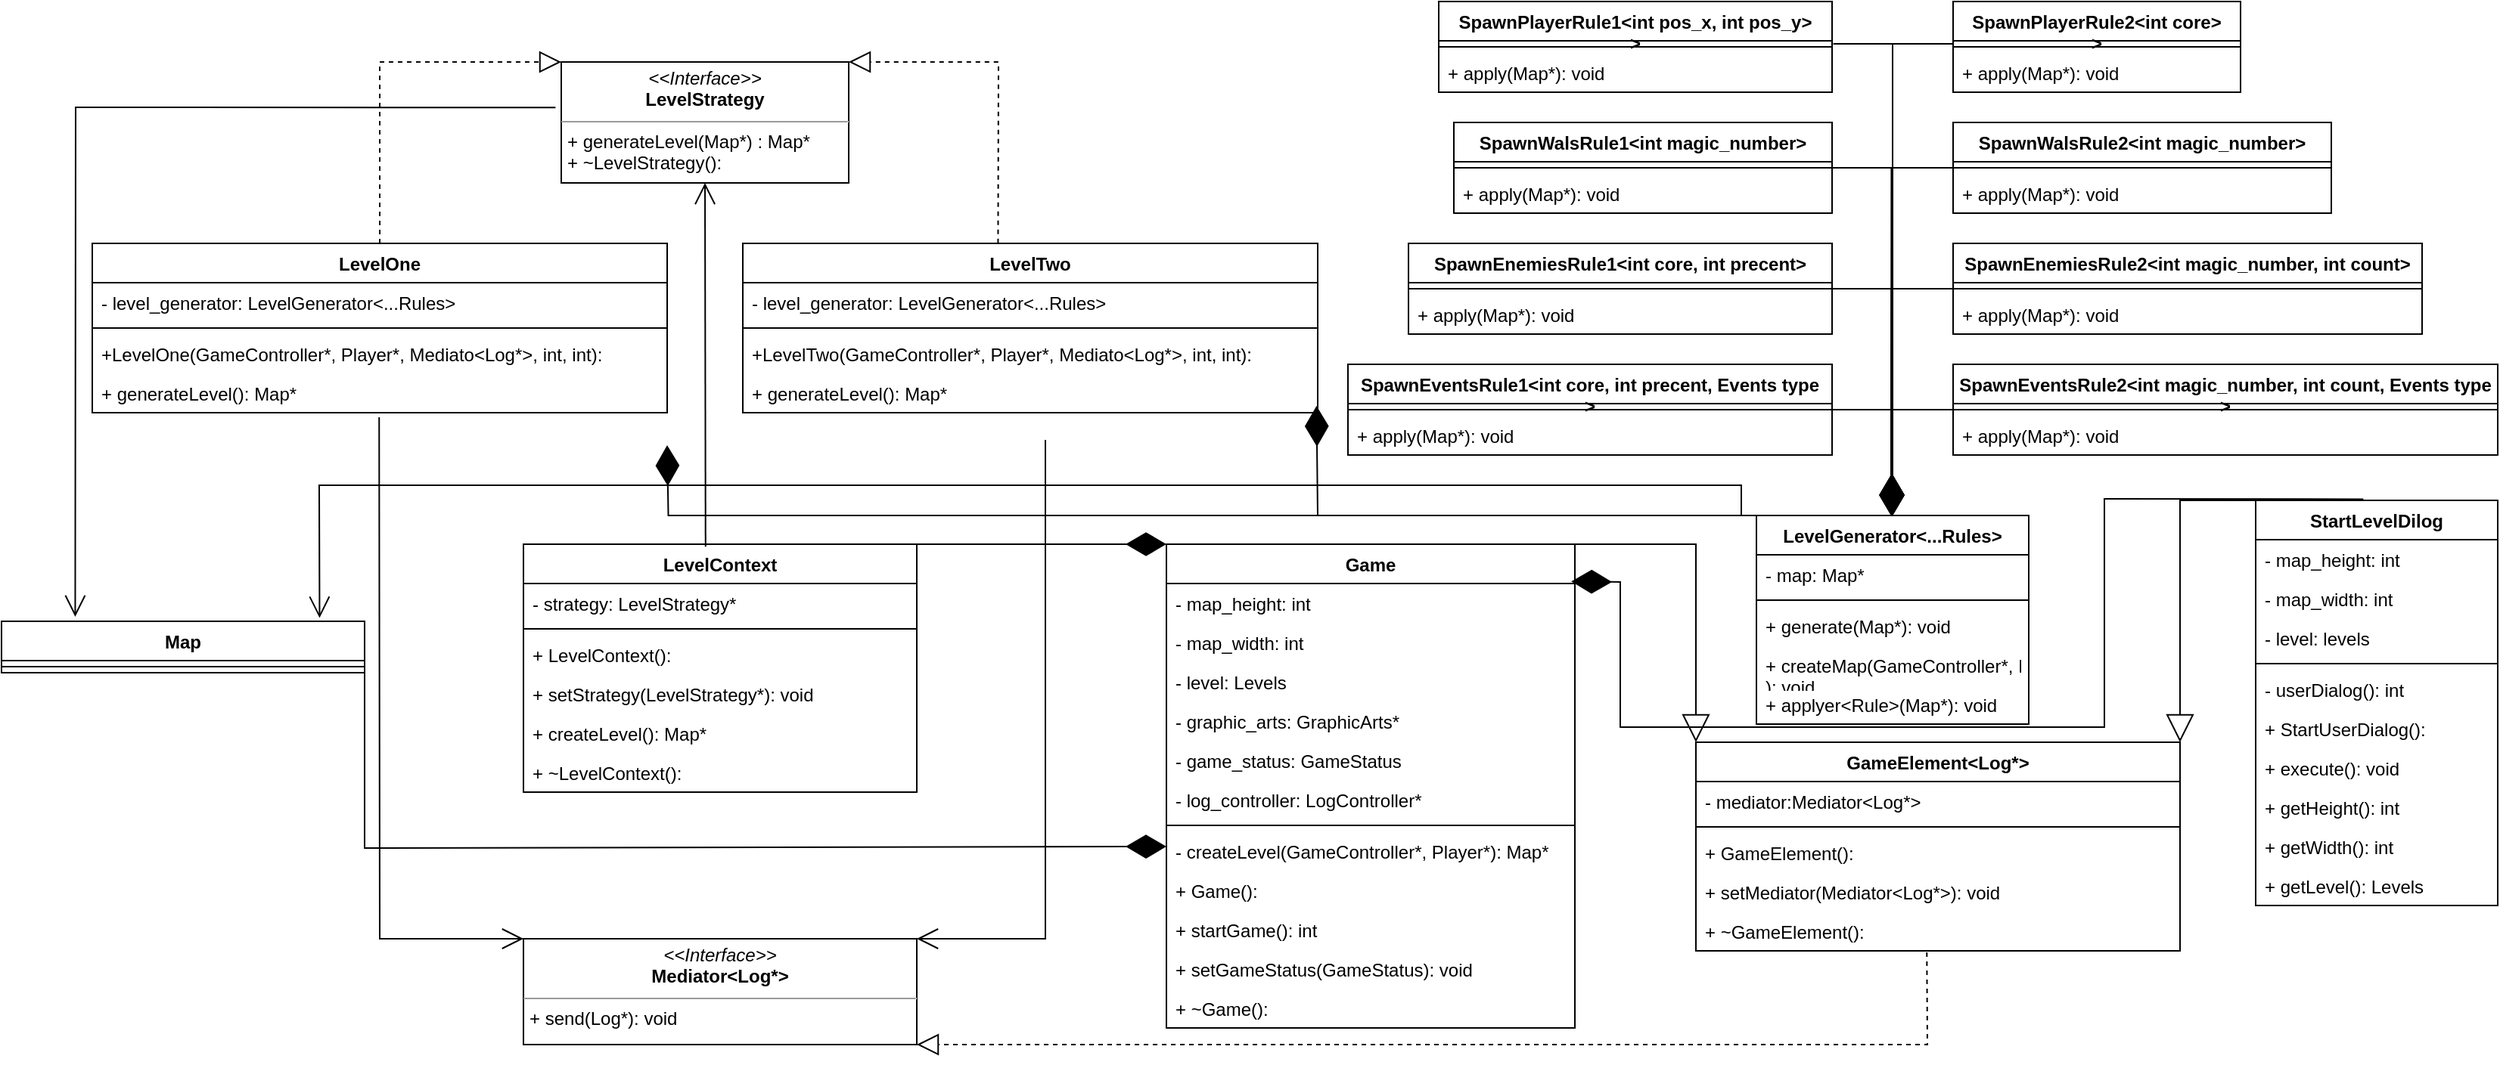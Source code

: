 <mxfile version="20.6.0" type="device"><diagram id="AKtvx4QsXtmrlLTTbxc8" name="Страница 1"><mxGraphModel dx="4191" dy="998" grid="1" gridSize="10" guides="1" tooltips="1" connect="1" arrows="1" fold="1" page="1" pageScale="1" pageWidth="827" pageHeight="1169" math="0" shadow="0"><root><mxCell id="0"/><mxCell id="1" parent="0"/><mxCell id="N7PG9YRsA60MD38-6aHs-10" value="GameElement&lt;Log*&gt;" style="swimlane;fontStyle=1;align=center;verticalAlign=top;childLayout=stackLayout;horizontal=1;startSize=26;horizontalStack=0;resizeParent=1;resizeParentMax=0;resizeLast=0;collapsible=1;marginBottom=0;" parent="1" vertex="1"><mxGeometry x="-650" y="570" width="320" height="138" as="geometry"/></mxCell><mxCell id="N7PG9YRsA60MD38-6aHs-11" value="- mediator:Mediator&lt;Log*&gt;" style="text;strokeColor=none;fillColor=none;align=left;verticalAlign=top;spacingLeft=4;spacingRight=4;overflow=hidden;rotatable=0;points=[[0,0.5],[1,0.5]];portConstraint=eastwest;" parent="N7PG9YRsA60MD38-6aHs-10" vertex="1"><mxGeometry y="26" width="320" height="26" as="geometry"/></mxCell><mxCell id="N7PG9YRsA60MD38-6aHs-12" value="" style="line;strokeWidth=1;fillColor=none;align=left;verticalAlign=middle;spacingTop=-1;spacingLeft=3;spacingRight=3;rotatable=0;labelPosition=right;points=[];portConstraint=eastwest;strokeColor=inherit;" parent="N7PG9YRsA60MD38-6aHs-10" vertex="1"><mxGeometry y="52" width="320" height="8" as="geometry"/></mxCell><mxCell id="N7PG9YRsA60MD38-6aHs-13" value="+ GameElement():" style="text;strokeColor=none;fillColor=none;align=left;verticalAlign=top;spacingLeft=4;spacingRight=4;overflow=hidden;rotatable=0;points=[[0,0.5],[1,0.5]];portConstraint=eastwest;" parent="N7PG9YRsA60MD38-6aHs-10" vertex="1"><mxGeometry y="60" width="320" height="26" as="geometry"/></mxCell><mxCell id="N7PG9YRsA60MD38-6aHs-14" value="+ setMediator(Mediator&lt;Log*&gt;): void" style="text;strokeColor=none;fillColor=none;align=left;verticalAlign=top;spacingLeft=4;spacingRight=4;overflow=hidden;rotatable=0;points=[[0,0.5],[1,0.5]];portConstraint=eastwest;" parent="N7PG9YRsA60MD38-6aHs-10" vertex="1"><mxGeometry y="86" width="320" height="26" as="geometry"/></mxCell><mxCell id="N7PG9YRsA60MD38-6aHs-15" value="+ ~GameElement():" style="text;strokeColor=none;fillColor=none;align=left;verticalAlign=top;spacingLeft=4;spacingRight=4;overflow=hidden;rotatable=0;points=[[0,0.5],[1,0.5]];portConstraint=eastwest;" parent="N7PG9YRsA60MD38-6aHs-10" vertex="1"><mxGeometry y="112" width="320" height="26" as="geometry"/></mxCell><mxCell id="N7PG9YRsA60MD38-6aHs-17" value="" style="endArrow=block;dashed=1;endFill=0;endSize=12;html=1;rounded=0;exitX=0.477;exitY=1.038;exitDx=0;exitDy=0;exitPerimeter=0;entryX=1;entryY=1;entryDx=0;entryDy=0;" parent="1" source="N7PG9YRsA60MD38-6aHs-15" target="N7PG9YRsA60MD38-6aHs-9" edge="1"><mxGeometry width="160" relative="1" as="geometry"><mxPoint x="160" y="290" as="sourcePoint"/><mxPoint x="320" y="290" as="targetPoint"/><Array as="points"><mxPoint x="-497" y="770"/></Array></mxGeometry></mxCell><mxCell id="N7PG9YRsA60MD38-6aHs-18" value="StartLevelDilog" style="swimlane;fontStyle=1;align=center;verticalAlign=top;childLayout=stackLayout;horizontal=1;startSize=26;horizontalStack=0;resizeParent=1;resizeParentMax=0;resizeLast=0;collapsible=1;marginBottom=0;" parent="1" vertex="1"><mxGeometry x="-280" y="410" width="160" height="268" as="geometry"/></mxCell><mxCell id="N7PG9YRsA60MD38-6aHs-19" value="- map_height: int" style="text;strokeColor=none;fillColor=none;align=left;verticalAlign=top;spacingLeft=4;spacingRight=4;overflow=hidden;rotatable=0;points=[[0,0.5],[1,0.5]];portConstraint=eastwest;" parent="N7PG9YRsA60MD38-6aHs-18" vertex="1"><mxGeometry y="26" width="160" height="26" as="geometry"/></mxCell><mxCell id="N7PG9YRsA60MD38-6aHs-22" value="- map_width: int" style="text;strokeColor=none;fillColor=none;align=left;verticalAlign=top;spacingLeft=4;spacingRight=4;overflow=hidden;rotatable=0;points=[[0,0.5],[1,0.5]];portConstraint=eastwest;" parent="N7PG9YRsA60MD38-6aHs-18" vertex="1"><mxGeometry y="52" width="160" height="26" as="geometry"/></mxCell><mxCell id="N7PG9YRsA60MD38-6aHs-23" value="- level: levels" style="text;strokeColor=none;fillColor=none;align=left;verticalAlign=top;spacingLeft=4;spacingRight=4;overflow=hidden;rotatable=0;points=[[0,0.5],[1,0.5]];portConstraint=eastwest;" parent="N7PG9YRsA60MD38-6aHs-18" vertex="1"><mxGeometry y="78" width="160" height="26" as="geometry"/></mxCell><mxCell id="N7PG9YRsA60MD38-6aHs-20" value="" style="line;strokeWidth=1;fillColor=none;align=left;verticalAlign=middle;spacingTop=-1;spacingLeft=3;spacingRight=3;rotatable=0;labelPosition=right;points=[];portConstraint=eastwest;strokeColor=inherit;" parent="N7PG9YRsA60MD38-6aHs-18" vertex="1"><mxGeometry y="104" width="160" height="8" as="geometry"/></mxCell><mxCell id="N7PG9YRsA60MD38-6aHs-21" value="- userDialog(): int" style="text;strokeColor=none;fillColor=none;align=left;verticalAlign=top;spacingLeft=4;spacingRight=4;overflow=hidden;rotatable=0;points=[[0,0.5],[1,0.5]];portConstraint=eastwest;" parent="N7PG9YRsA60MD38-6aHs-18" vertex="1"><mxGeometry y="112" width="160" height="26" as="geometry"/></mxCell><mxCell id="N7PG9YRsA60MD38-6aHs-24" value="+ StartUserDialog():" style="text;strokeColor=none;fillColor=none;align=left;verticalAlign=top;spacingLeft=4;spacingRight=4;overflow=hidden;rotatable=0;points=[[0,0.5],[1,0.5]];portConstraint=eastwest;" parent="N7PG9YRsA60MD38-6aHs-18" vertex="1"><mxGeometry y="138" width="160" height="26" as="geometry"/></mxCell><mxCell id="N7PG9YRsA60MD38-6aHs-25" value="+ execute(): void" style="text;strokeColor=none;fillColor=none;align=left;verticalAlign=top;spacingLeft=4;spacingRight=4;overflow=hidden;rotatable=0;points=[[0,0.5],[1,0.5]];portConstraint=eastwest;" parent="N7PG9YRsA60MD38-6aHs-18" vertex="1"><mxGeometry y="164" width="160" height="26" as="geometry"/></mxCell><mxCell id="N7PG9YRsA60MD38-6aHs-26" value="+ getHeight(): int" style="text;strokeColor=none;fillColor=none;align=left;verticalAlign=top;spacingLeft=4;spacingRight=4;overflow=hidden;rotatable=0;points=[[0,0.5],[1,0.5]];portConstraint=eastwest;" parent="N7PG9YRsA60MD38-6aHs-18" vertex="1"><mxGeometry y="190" width="160" height="26" as="geometry"/></mxCell><mxCell id="N7PG9YRsA60MD38-6aHs-27" value="+ getWidth(): int" style="text;strokeColor=none;fillColor=none;align=left;verticalAlign=top;spacingLeft=4;spacingRight=4;overflow=hidden;rotatable=0;points=[[0,0.5],[1,0.5]];portConstraint=eastwest;" parent="N7PG9YRsA60MD38-6aHs-18" vertex="1"><mxGeometry y="216" width="160" height="26" as="geometry"/></mxCell><mxCell id="N7PG9YRsA60MD38-6aHs-28" value="+ getLevel(): Levels" style="text;strokeColor=none;fillColor=none;align=left;verticalAlign=top;spacingLeft=4;spacingRight=4;overflow=hidden;rotatable=0;points=[[0,0.5],[1,0.5]];portConstraint=eastwest;" parent="N7PG9YRsA60MD38-6aHs-18" vertex="1"><mxGeometry y="242" width="160" height="26" as="geometry"/></mxCell><mxCell id="N7PG9YRsA60MD38-6aHs-29" value="Extends" style="endArrow=block;endSize=16;endFill=0;html=1;rounded=0;entryX=1;entryY=0;entryDx=0;entryDy=0;exitX=0;exitY=0;exitDx=0;exitDy=0;fontColor=none;noLabel=1;" parent="1" source="N7PG9YRsA60MD38-6aHs-18" target="N7PG9YRsA60MD38-6aHs-10" edge="1"><mxGeometry width="160" relative="1" as="geometry"><mxPoint x="170" y="150" as="sourcePoint"/><mxPoint x="190" y="270" as="targetPoint"/><Array as="points"><mxPoint x="-330" y="410"/></Array></mxGeometry></mxCell><mxCell id="N7PG9YRsA60MD38-6aHs-30" value="Game" style="swimlane;fontStyle=1;align=center;verticalAlign=top;childLayout=stackLayout;horizontal=1;startSize=26;horizontalStack=0;resizeParent=1;resizeParentMax=0;resizeLast=0;collapsible=1;marginBottom=0;" parent="1" vertex="1"><mxGeometry x="-1000" y="439" width="270" height="320" as="geometry"/></mxCell><mxCell id="N7PG9YRsA60MD38-6aHs-31" value="- map_height: int" style="text;strokeColor=none;fillColor=none;align=left;verticalAlign=top;spacingLeft=4;spacingRight=4;overflow=hidden;rotatable=0;points=[[0,0.5],[1,0.5]];portConstraint=eastwest;" parent="N7PG9YRsA60MD38-6aHs-30" vertex="1"><mxGeometry y="26" width="270" height="26" as="geometry"/></mxCell><mxCell id="N7PG9YRsA60MD38-6aHs-36" value="- map_width: int" style="text;strokeColor=none;fillColor=none;align=left;verticalAlign=top;spacingLeft=4;spacingRight=4;overflow=hidden;rotatable=0;points=[[0,0.5],[1,0.5]];portConstraint=eastwest;fontColor=none;" parent="N7PG9YRsA60MD38-6aHs-30" vertex="1"><mxGeometry y="52" width="270" height="26" as="geometry"/></mxCell><mxCell id="N7PG9YRsA60MD38-6aHs-37" value="- level: Levels" style="text;strokeColor=none;fillColor=none;align=left;verticalAlign=top;spacingLeft=4;spacingRight=4;overflow=hidden;rotatable=0;points=[[0,0.5],[1,0.5]];portConstraint=eastwest;fontColor=none;" parent="N7PG9YRsA60MD38-6aHs-30" vertex="1"><mxGeometry y="78" width="270" height="26" as="geometry"/></mxCell><mxCell id="N7PG9YRsA60MD38-6aHs-38" value="- graphic_arts: GraphicArts*" style="text;strokeColor=none;fillColor=none;align=left;verticalAlign=top;spacingLeft=4;spacingRight=4;overflow=hidden;rotatable=0;points=[[0,0.5],[1,0.5]];portConstraint=eastwest;fontColor=none;" parent="N7PG9YRsA60MD38-6aHs-30" vertex="1"><mxGeometry y="104" width="270" height="26" as="geometry"/></mxCell><mxCell id="N7PG9YRsA60MD38-6aHs-39" value="- game_status: GameStatus" style="text;strokeColor=none;fillColor=none;align=left;verticalAlign=top;spacingLeft=4;spacingRight=4;overflow=hidden;rotatable=0;points=[[0,0.5],[1,0.5]];portConstraint=eastwest;fontColor=none;" parent="N7PG9YRsA60MD38-6aHs-30" vertex="1"><mxGeometry y="130" width="270" height="26" as="geometry"/></mxCell><mxCell id="N7PG9YRsA60MD38-6aHs-40" value="- log_controller: LogController*" style="text;strokeColor=none;fillColor=none;align=left;verticalAlign=top;spacingLeft=4;spacingRight=4;overflow=hidden;rotatable=0;points=[[0,0.5],[1,0.5]];portConstraint=eastwest;fontColor=none;" parent="N7PG9YRsA60MD38-6aHs-30" vertex="1"><mxGeometry y="156" width="270" height="26" as="geometry"/></mxCell><mxCell id="N7PG9YRsA60MD38-6aHs-32" value="" style="line;strokeWidth=1;fillColor=none;align=left;verticalAlign=middle;spacingTop=-1;spacingLeft=3;spacingRight=3;rotatable=0;labelPosition=right;points=[];portConstraint=eastwest;strokeColor=inherit;" parent="N7PG9YRsA60MD38-6aHs-30" vertex="1"><mxGeometry y="182" width="270" height="8" as="geometry"/></mxCell><mxCell id="N7PG9YRsA60MD38-6aHs-41" value="- createLevel(GameController*, Player*): Map*" style="text;strokeColor=none;fillColor=none;align=left;verticalAlign=top;spacingLeft=4;spacingRight=4;overflow=hidden;rotatable=0;points=[[0,0.5],[1,0.5]];portConstraint=eastwest;fontColor=none;" parent="N7PG9YRsA60MD38-6aHs-30" vertex="1"><mxGeometry y="190" width="270" height="26" as="geometry"/></mxCell><mxCell id="N7PG9YRsA60MD38-6aHs-33" value="+ Game(): " style="text;strokeColor=none;fillColor=none;align=left;verticalAlign=top;spacingLeft=4;spacingRight=4;overflow=hidden;rotatable=0;points=[[0,0.5],[1,0.5]];portConstraint=eastwest;" parent="N7PG9YRsA60MD38-6aHs-30" vertex="1"><mxGeometry y="216" width="270" height="26" as="geometry"/></mxCell><mxCell id="N7PG9YRsA60MD38-6aHs-42" value="+ startGame(): int" style="text;strokeColor=none;fillColor=none;align=left;verticalAlign=top;spacingLeft=4;spacingRight=4;overflow=hidden;rotatable=0;points=[[0,0.5],[1,0.5]];portConstraint=eastwest;fontColor=none;" parent="N7PG9YRsA60MD38-6aHs-30" vertex="1"><mxGeometry y="242" width="270" height="26" as="geometry"/></mxCell><mxCell id="N7PG9YRsA60MD38-6aHs-43" value="+ setGameStatus(GameStatus): void" style="text;strokeColor=none;fillColor=none;align=left;verticalAlign=top;spacingLeft=4;spacingRight=4;overflow=hidden;rotatable=0;points=[[0,0.5],[1,0.5]];portConstraint=eastwest;fontColor=none;" parent="N7PG9YRsA60MD38-6aHs-30" vertex="1"><mxGeometry y="268" width="270" height="26" as="geometry"/></mxCell><mxCell id="N7PG9YRsA60MD38-6aHs-44" value="+ ~Game():" style="text;strokeColor=none;fillColor=none;align=left;verticalAlign=top;spacingLeft=4;spacingRight=4;overflow=hidden;rotatable=0;points=[[0,0.5],[1,0.5]];portConstraint=eastwest;fontColor=none;" parent="N7PG9YRsA60MD38-6aHs-30" vertex="1"><mxGeometry y="294" width="270" height="26" as="geometry"/></mxCell><mxCell id="N7PG9YRsA60MD38-6aHs-34" value="Extends" style="endArrow=block;endSize=16;endFill=0;html=1;rounded=0;fontColor=none;exitX=1;exitY=0;exitDx=0;exitDy=0;entryX=0;entryY=0;entryDx=0;entryDy=0;noLabel=1;" parent="1" source="N7PG9YRsA60MD38-6aHs-30" target="N7PG9YRsA60MD38-6aHs-10" edge="1"><mxGeometry width="160" relative="1" as="geometry"><mxPoint x="210" y="310" as="sourcePoint"/><mxPoint x="370" y="310" as="targetPoint"/><Array as="points"><mxPoint x="-650" y="439"/></Array></mxGeometry></mxCell><mxCell id="N7PG9YRsA60MD38-6aHs-45" value="SpawnPlayerRule1&lt;int pos_x, int pos_y&gt;&#10;&gt;" style="swimlane;fontStyle=1;align=center;verticalAlign=top;childLayout=stackLayout;horizontal=1;startSize=26;horizontalStack=0;resizeParent=1;resizeParentMax=0;resizeLast=0;collapsible=1;marginBottom=0;fontColor=none;" parent="1" vertex="1"><mxGeometry x="-820" y="80" width="260" height="60" as="geometry"/></mxCell><mxCell id="N7PG9YRsA60MD38-6aHs-47" value="" style="line;strokeWidth=1;fillColor=none;align=left;verticalAlign=middle;spacingTop=-1;spacingLeft=3;spacingRight=3;rotatable=0;labelPosition=right;points=[];portConstraint=eastwest;strokeColor=inherit;fontColor=none;" parent="N7PG9YRsA60MD38-6aHs-45" vertex="1"><mxGeometry y="26" width="260" height="8" as="geometry"/></mxCell><mxCell id="N7PG9YRsA60MD38-6aHs-48" value="+ apply(Map*): void" style="text;strokeColor=none;fillColor=none;align=left;verticalAlign=top;spacingLeft=4;spacingRight=4;overflow=hidden;rotatable=0;points=[[0,0.5],[1,0.5]];portConstraint=eastwest;fontColor=none;" parent="N7PG9YRsA60MD38-6aHs-45" vertex="1"><mxGeometry y="34" width="260" height="26" as="geometry"/></mxCell><mxCell id="N7PG9YRsA60MD38-6aHs-49" value="SpawnPlayerRule2&lt;int core&gt;&#10;&gt;" style="swimlane;fontStyle=1;align=center;verticalAlign=top;childLayout=stackLayout;horizontal=1;startSize=26;horizontalStack=0;resizeParent=1;resizeParentMax=0;resizeLast=0;collapsible=1;marginBottom=0;fontColor=none;" parent="1" vertex="1"><mxGeometry x="-480" y="80" width="190" height="60" as="geometry"/></mxCell><mxCell id="N7PG9YRsA60MD38-6aHs-50" value="" style="line;strokeWidth=1;fillColor=none;align=left;verticalAlign=middle;spacingTop=-1;spacingLeft=3;spacingRight=3;rotatable=0;labelPosition=right;points=[];portConstraint=eastwest;strokeColor=inherit;fontColor=none;" parent="N7PG9YRsA60MD38-6aHs-49" vertex="1"><mxGeometry y="26" width="190" height="8" as="geometry"/></mxCell><mxCell id="N7PG9YRsA60MD38-6aHs-51" value="+ apply(Map*): void" style="text;strokeColor=none;fillColor=none;align=left;verticalAlign=top;spacingLeft=4;spacingRight=4;overflow=hidden;rotatable=0;points=[[0,0.5],[1,0.5]];portConstraint=eastwest;fontColor=none;" parent="N7PG9YRsA60MD38-6aHs-49" vertex="1"><mxGeometry y="34" width="190" height="26" as="geometry"/></mxCell><mxCell id="N7PG9YRsA60MD38-6aHs-52" value="SpawnWalsRule1&lt;int magic_number&gt;" style="swimlane;fontStyle=1;align=center;verticalAlign=top;childLayout=stackLayout;horizontal=1;startSize=26;horizontalStack=0;resizeParent=1;resizeParentMax=0;resizeLast=0;collapsible=1;marginBottom=0;fontColor=none;" parent="1" vertex="1"><mxGeometry x="-810" y="160" width="250" height="60" as="geometry"/></mxCell><mxCell id="N7PG9YRsA60MD38-6aHs-53" value="" style="line;strokeWidth=1;fillColor=none;align=left;verticalAlign=middle;spacingTop=-1;spacingLeft=3;spacingRight=3;rotatable=0;labelPosition=right;points=[];portConstraint=eastwest;strokeColor=inherit;fontColor=none;" parent="N7PG9YRsA60MD38-6aHs-52" vertex="1"><mxGeometry y="26" width="250" height="8" as="geometry"/></mxCell><mxCell id="N7PG9YRsA60MD38-6aHs-54" value="+ apply(Map*): void" style="text;strokeColor=none;fillColor=none;align=left;verticalAlign=top;spacingLeft=4;spacingRight=4;overflow=hidden;rotatable=0;points=[[0,0.5],[1,0.5]];portConstraint=eastwest;fontColor=none;" parent="N7PG9YRsA60MD38-6aHs-52" vertex="1"><mxGeometry y="34" width="250" height="26" as="geometry"/></mxCell><mxCell id="N7PG9YRsA60MD38-6aHs-55" value="SpawnWalsRule2&lt;int magic_number&gt;" style="swimlane;fontStyle=1;align=center;verticalAlign=top;childLayout=stackLayout;horizontal=1;startSize=26;horizontalStack=0;resizeParent=1;resizeParentMax=0;resizeLast=0;collapsible=1;marginBottom=0;fontColor=none;" parent="1" vertex="1"><mxGeometry x="-480" y="160" width="250" height="60" as="geometry"/></mxCell><mxCell id="N7PG9YRsA60MD38-6aHs-56" value="" style="line;strokeWidth=1;fillColor=none;align=left;verticalAlign=middle;spacingTop=-1;spacingLeft=3;spacingRight=3;rotatable=0;labelPosition=right;points=[];portConstraint=eastwest;strokeColor=inherit;fontColor=none;" parent="N7PG9YRsA60MD38-6aHs-55" vertex="1"><mxGeometry y="26" width="250" height="8" as="geometry"/></mxCell><mxCell id="N7PG9YRsA60MD38-6aHs-57" value="+ apply(Map*): void" style="text;strokeColor=none;fillColor=none;align=left;verticalAlign=top;spacingLeft=4;spacingRight=4;overflow=hidden;rotatable=0;points=[[0,0.5],[1,0.5]];portConstraint=eastwest;fontColor=none;" parent="N7PG9YRsA60MD38-6aHs-55" vertex="1"><mxGeometry y="34" width="250" height="26" as="geometry"/></mxCell><mxCell id="N7PG9YRsA60MD38-6aHs-58" value="SpawnEnemiesRule1&lt;int core, int precent&gt;" style="swimlane;fontStyle=1;align=center;verticalAlign=top;childLayout=stackLayout;horizontal=1;startSize=26;horizontalStack=0;resizeParent=1;resizeParentMax=0;resizeLast=0;collapsible=1;marginBottom=0;fontColor=none;" parent="1" vertex="1"><mxGeometry x="-840" y="240" width="280" height="60" as="geometry"/></mxCell><mxCell id="N7PG9YRsA60MD38-6aHs-59" value="" style="line;strokeWidth=1;fillColor=none;align=left;verticalAlign=middle;spacingTop=-1;spacingLeft=3;spacingRight=3;rotatable=0;labelPosition=right;points=[];portConstraint=eastwest;strokeColor=inherit;fontColor=none;" parent="N7PG9YRsA60MD38-6aHs-58" vertex="1"><mxGeometry y="26" width="280" height="8" as="geometry"/></mxCell><mxCell id="N7PG9YRsA60MD38-6aHs-60" value="+ apply(Map*): void" style="text;strokeColor=none;fillColor=none;align=left;verticalAlign=top;spacingLeft=4;spacingRight=4;overflow=hidden;rotatable=0;points=[[0,0.5],[1,0.5]];portConstraint=eastwest;fontColor=none;" parent="N7PG9YRsA60MD38-6aHs-58" vertex="1"><mxGeometry y="34" width="280" height="26" as="geometry"/></mxCell><mxCell id="N7PG9YRsA60MD38-6aHs-61" value="SpawnEnemiesRule2&lt;int magic_number, int count&gt;" style="swimlane;fontStyle=1;align=center;verticalAlign=top;childLayout=stackLayout;horizontal=1;startSize=26;horizontalStack=0;resizeParent=1;resizeParentMax=0;resizeLast=0;collapsible=1;marginBottom=0;fontColor=none;" parent="1" vertex="1"><mxGeometry x="-480" y="240" width="310" height="60" as="geometry"/></mxCell><mxCell id="N7PG9YRsA60MD38-6aHs-62" value="" style="line;strokeWidth=1;fillColor=none;align=left;verticalAlign=middle;spacingTop=-1;spacingLeft=3;spacingRight=3;rotatable=0;labelPosition=right;points=[];portConstraint=eastwest;strokeColor=inherit;fontColor=none;" parent="N7PG9YRsA60MD38-6aHs-61" vertex="1"><mxGeometry y="26" width="310" height="8" as="geometry"/></mxCell><mxCell id="N7PG9YRsA60MD38-6aHs-63" value="+ apply(Map*): void" style="text;strokeColor=none;fillColor=none;align=left;verticalAlign=top;spacingLeft=4;spacingRight=4;overflow=hidden;rotatable=0;points=[[0,0.5],[1,0.5]];portConstraint=eastwest;fontColor=none;" parent="N7PG9YRsA60MD38-6aHs-61" vertex="1"><mxGeometry y="34" width="310" height="26" as="geometry"/></mxCell><mxCell id="N7PG9YRsA60MD38-6aHs-65" value="SpawnEventsRule1&lt;int core, int precent, Events type&#10;&gt;" style="swimlane;fontStyle=1;align=center;verticalAlign=top;childLayout=stackLayout;horizontal=1;startSize=26;horizontalStack=0;resizeParent=1;resizeParentMax=0;resizeLast=0;collapsible=1;marginBottom=0;fontColor=none;" parent="1" vertex="1"><mxGeometry x="-880" y="320" width="320" height="60" as="geometry"/></mxCell><mxCell id="N7PG9YRsA60MD38-6aHs-66" value="" style="line;strokeWidth=1;fillColor=none;align=left;verticalAlign=middle;spacingTop=-1;spacingLeft=3;spacingRight=3;rotatable=0;labelPosition=right;points=[];portConstraint=eastwest;strokeColor=inherit;fontColor=none;" parent="N7PG9YRsA60MD38-6aHs-65" vertex="1"><mxGeometry y="26" width="320" height="8" as="geometry"/></mxCell><mxCell id="N7PG9YRsA60MD38-6aHs-67" value="+ apply(Map*): void" style="text;strokeColor=none;fillColor=none;align=left;verticalAlign=top;spacingLeft=4;spacingRight=4;overflow=hidden;rotatable=0;points=[[0,0.5],[1,0.5]];portConstraint=eastwest;fontColor=none;" parent="N7PG9YRsA60MD38-6aHs-65" vertex="1"><mxGeometry y="34" width="320" height="26" as="geometry"/></mxCell><mxCell id="N7PG9YRsA60MD38-6aHs-68" value="SpawnEventsRule2&lt;int magic_number, int count, Events type&#10;&gt;" style="swimlane;fontStyle=1;align=center;verticalAlign=top;childLayout=stackLayout;horizontal=1;startSize=26;horizontalStack=0;resizeParent=1;resizeParentMax=0;resizeLast=0;collapsible=1;marginBottom=0;fontColor=none;" parent="1" vertex="1"><mxGeometry x="-480" y="320" width="360" height="60" as="geometry"/></mxCell><mxCell id="N7PG9YRsA60MD38-6aHs-69" value="" style="line;strokeWidth=1;fillColor=none;align=left;verticalAlign=middle;spacingTop=-1;spacingLeft=3;spacingRight=3;rotatable=0;labelPosition=right;points=[];portConstraint=eastwest;strokeColor=inherit;fontColor=none;" parent="N7PG9YRsA60MD38-6aHs-68" vertex="1"><mxGeometry y="26" width="360" height="8" as="geometry"/></mxCell><mxCell id="N7PG9YRsA60MD38-6aHs-70" value="+ apply(Map*): void" style="text;strokeColor=none;fillColor=none;align=left;verticalAlign=top;spacingLeft=4;spacingRight=4;overflow=hidden;rotatable=0;points=[[0,0.5],[1,0.5]];portConstraint=eastwest;fontColor=none;" parent="N7PG9YRsA60MD38-6aHs-68" vertex="1"><mxGeometry y="34" width="360" height="26" as="geometry"/></mxCell><mxCell id="N7PG9YRsA60MD38-6aHs-71" value="LevelGenerator&lt;...Rules&gt;" style="swimlane;fontStyle=1;align=center;verticalAlign=top;childLayout=stackLayout;horizontal=1;startSize=26;horizontalStack=0;resizeParent=1;resizeParentMax=0;resizeLast=0;collapsible=1;marginBottom=0;fontColor=none;" parent="1" vertex="1"><mxGeometry x="-610" y="420" width="180" height="138" as="geometry"/></mxCell><mxCell id="N7PG9YRsA60MD38-6aHs-85" value="" style="endArrow=diamondThin;endFill=1;endSize=24;html=1;rounded=0;fontColor=none;exitX=1.003;exitY=0.257;exitDx=0;exitDy=0;exitPerimeter=0;" parent="N7PG9YRsA60MD38-6aHs-71" edge="1"><mxGeometry width="160" relative="1" as="geometry"><mxPoint x="50.0" y="-69.944" as="sourcePoint"/><mxPoint x="89" as="targetPoint"/><Array as="points"><mxPoint x="89.22" y="-70"/></Array></mxGeometry></mxCell><mxCell id="CKSCrRJj3t4oSrPfrEvu-1" value="- map: Map*" style="text;strokeColor=none;fillColor=none;align=left;verticalAlign=top;spacingLeft=4;spacingRight=4;overflow=hidden;rotatable=0;points=[[0,0.5],[1,0.5]];portConstraint=eastwest;fontColor=none;" vertex="1" parent="N7PG9YRsA60MD38-6aHs-71"><mxGeometry y="26" width="180" height="26" as="geometry"/></mxCell><mxCell id="N7PG9YRsA60MD38-6aHs-73" value="" style="line;strokeWidth=1;fillColor=none;align=left;verticalAlign=middle;spacingTop=-1;spacingLeft=3;spacingRight=3;rotatable=0;labelPosition=right;points=[];portConstraint=eastwest;strokeColor=inherit;fontColor=none;" parent="N7PG9YRsA60MD38-6aHs-71" vertex="1"><mxGeometry y="52" width="180" height="8" as="geometry"/></mxCell><mxCell id="N7PG9YRsA60MD38-6aHs-74" value="+ generate(Map*): void" style="text;strokeColor=none;fillColor=none;align=left;verticalAlign=top;spacingLeft=4;spacingRight=4;overflow=hidden;rotatable=0;points=[[0,0.5],[1,0.5]];portConstraint=eastwest;fontColor=none;" parent="N7PG9YRsA60MD38-6aHs-71" vertex="1"><mxGeometry y="60" width="180" height="26" as="geometry"/></mxCell><mxCell id="CKSCrRJj3t4oSrPfrEvu-2" value="+ createMap(GameController*, Player*, Mediato&lt;Log*&gt;, int, int&#10;): void" style="text;strokeColor=none;fillColor=none;align=left;verticalAlign=top;spacingLeft=4;spacingRight=4;overflow=hidden;rotatable=0;points=[[0,0.5],[1,0.5]];portConstraint=eastwest;" vertex="1" parent="N7PG9YRsA60MD38-6aHs-71"><mxGeometry y="86" width="180" height="26" as="geometry"/></mxCell><mxCell id="N7PG9YRsA60MD38-6aHs-75" value="+ applyer&lt;Rule&gt;(Map*): void" style="text;strokeColor=none;fillColor=none;align=left;verticalAlign=top;spacingLeft=4;spacingRight=4;overflow=hidden;rotatable=0;points=[[0,0.5],[1,0.5]];portConstraint=eastwest;fontColor=none;" parent="N7PG9YRsA60MD38-6aHs-71" vertex="1"><mxGeometry y="112" width="180" height="26" as="geometry"/></mxCell><mxCell id="N7PG9YRsA60MD38-6aHs-81" value="" style="endArrow=diamondThin;endFill=1;endSize=24;html=1;rounded=0;fontColor=none;exitX=0.445;exitY=-0.003;exitDx=0;exitDy=0;entryX=0.991;entryY=-0.051;entryDx=0;entryDy=0;exitPerimeter=0;entryPerimeter=0;" parent="1" source="N7PG9YRsA60MD38-6aHs-18" target="N7PG9YRsA60MD38-6aHs-31" edge="1"><mxGeometry width="160" relative="1" as="geometry"><mxPoint x="180" y="130.0" as="sourcePoint"/><mxPoint x="697.5" y="130.0" as="targetPoint"/><Array as="points"><mxPoint x="-380" y="409"/><mxPoint x="-380" y="560"/><mxPoint x="-700" y="560"/><mxPoint x="-700" y="464"/></Array></mxGeometry></mxCell><mxCell id="N7PG9YRsA60MD38-6aHs-82" value="" style="endArrow=diamondThin;endFill=1;endSize=24;html=1;rounded=0;fontColor=none;exitX=1.003;exitY=0.257;exitDx=0;exitDy=0;exitPerimeter=0;entryX=0.5;entryY=0;entryDx=0;entryDy=0;" parent="1" source="N7PG9YRsA60MD38-6aHs-47" target="N7PG9YRsA60MD38-6aHs-71" edge="1"><mxGeometry width="160" relative="1" as="geometry"><mxPoint x="-550" y="109.41" as="sourcePoint"/><mxPoint x="-390" y="109.41" as="targetPoint"/><Array as="points"><mxPoint x="-520" y="108"/></Array></mxGeometry></mxCell><mxCell id="N7PG9YRsA60MD38-6aHs-83" value="" style="endArrow=diamondThin;endFill=1;endSize=24;html=1;rounded=0;fontColor=none;exitX=1.003;exitY=0.257;exitDx=0;exitDy=0;exitPerimeter=0;" parent="1" edge="1"><mxGeometry width="160" relative="1" as="geometry"><mxPoint x="-560.0" y="190.056" as="sourcePoint"/><mxPoint x="-521" y="420" as="targetPoint"/><Array as="points"><mxPoint x="-520.78" y="190"/></Array></mxGeometry></mxCell><mxCell id="N7PG9YRsA60MD38-6aHs-84" value="" style="endArrow=diamondThin;endFill=1;endSize=24;html=1;rounded=0;fontColor=none;exitX=1.003;exitY=0.257;exitDx=0;exitDy=0;exitPerimeter=0;" parent="1" edge="1"><mxGeometry width="160" relative="1" as="geometry"><mxPoint x="-560.0" y="270.056" as="sourcePoint"/><mxPoint x="-521" y="420" as="targetPoint"/><Array as="points"><mxPoint x="-520.78" y="270"/></Array></mxGeometry></mxCell><mxCell id="N7PG9YRsA60MD38-6aHs-86" value="" style="endArrow=diamondThin;endFill=1;endSize=24;html=1;rounded=0;fontColor=none;entryX=0.5;entryY=0;entryDx=0;entryDy=0;" parent="1" edge="1"><mxGeometry width="160" relative="1" as="geometry"><mxPoint x="-480" y="108" as="sourcePoint"/><mxPoint x="-520" y="420" as="targetPoint"/><Array as="points"><mxPoint x="-520" y="108"/></Array></mxGeometry></mxCell><mxCell id="N7PG9YRsA60MD38-6aHs-88" value="" style="endArrow=diamondThin;endFill=1;endSize=24;html=1;rounded=0;fontColor=none;" parent="1" edge="1"><mxGeometry width="160" relative="1" as="geometry"><mxPoint x="-480" y="190" as="sourcePoint"/><mxPoint x="-520" y="420" as="targetPoint"/><Array as="points"><mxPoint x="-520" y="190"/></Array></mxGeometry></mxCell><mxCell id="N7PG9YRsA60MD38-6aHs-89" value="" style="endArrow=diamondThin;endFill=1;endSize=24;html=1;rounded=0;fontColor=none;" parent="1" edge="1"><mxGeometry width="160" relative="1" as="geometry"><mxPoint x="-480" y="270" as="sourcePoint"/><mxPoint x="-520" y="420" as="targetPoint"/><Array as="points"><mxPoint x="-520" y="270"/></Array></mxGeometry></mxCell><mxCell id="N7PG9YRsA60MD38-6aHs-90" value="" style="endArrow=diamondThin;endFill=1;endSize=24;html=1;rounded=0;fontColor=none;" parent="1" edge="1"><mxGeometry width="160" relative="1" as="geometry"><mxPoint x="-480" y="350" as="sourcePoint"/><mxPoint x="-520" y="420" as="targetPoint"/><Array as="points"><mxPoint x="-520" y="350"/></Array></mxGeometry></mxCell><mxCell id="N7PG9YRsA60MD38-6aHs-99" value="&lt;p style=&quot;margin:0px;margin-top:4px;text-align:center;&quot;&gt;&lt;i&gt;&amp;lt;&amp;lt;Interface&amp;gt;&amp;gt;&lt;/i&gt;&lt;br&gt;&lt;b&gt;LevelStrategy&lt;/b&gt;&lt;/p&gt;&lt;hr size=&quot;1&quot;&gt;&lt;p style=&quot;margin:0px;margin-left:4px;&quot;&gt;+ generateLevel(Map*) : Map*&lt;br&gt;+ ~LevelStrategy():&lt;/p&gt;" style="verticalAlign=top;align=left;overflow=fill;fontSize=12;fontFamily=Helvetica;html=1;fontColor=none;" parent="1" vertex="1"><mxGeometry x="-1400" y="120" width="190" height="80" as="geometry"/></mxCell><mxCell id="N7PG9YRsA60MD38-6aHs-100" value="LevelOne" style="swimlane;fontStyle=1;align=center;verticalAlign=top;childLayout=stackLayout;horizontal=1;startSize=26;horizontalStack=0;resizeParent=1;resizeParentMax=0;resizeLast=0;collapsible=1;marginBottom=0;fontColor=none;" parent="1" vertex="1"><mxGeometry x="-1710" y="240" width="380" height="112" as="geometry"/></mxCell><mxCell id="N7PG9YRsA60MD38-6aHs-108" value="- level_generator: LevelGenerator&lt;...Rules&gt;" style="text;strokeColor=none;fillColor=none;align=left;verticalAlign=top;spacingLeft=4;spacingRight=4;overflow=hidden;rotatable=0;points=[[0,0.5],[1,0.5]];portConstraint=eastwest;fontColor=none;" parent="N7PG9YRsA60MD38-6aHs-100" vertex="1"><mxGeometry y="26" width="380" height="26" as="geometry"/></mxCell><mxCell id="N7PG9YRsA60MD38-6aHs-102" value="" style="line;strokeWidth=1;fillColor=none;align=left;verticalAlign=middle;spacingTop=-1;spacingLeft=3;spacingRight=3;rotatable=0;labelPosition=right;points=[];portConstraint=eastwest;strokeColor=inherit;fontColor=none;" parent="N7PG9YRsA60MD38-6aHs-100" vertex="1"><mxGeometry y="52" width="380" height="8" as="geometry"/></mxCell><mxCell id="N7PG9YRsA60MD38-6aHs-103" value="+LevelOne(GameController*, Player*, Mediato&lt;Log*&gt;, int, int):" style="text;strokeColor=none;fillColor=none;align=left;verticalAlign=top;spacingLeft=4;spacingRight=4;overflow=hidden;rotatable=0;points=[[0,0.5],[1,0.5]];portConstraint=eastwest;fontColor=none;" parent="N7PG9YRsA60MD38-6aHs-100" vertex="1"><mxGeometry y="60" width="380" height="26" as="geometry"/></mxCell><mxCell id="N7PG9YRsA60MD38-6aHs-109" value="+ generateLevel(): Map*" style="text;strokeColor=none;fillColor=none;align=left;verticalAlign=top;spacingLeft=4;spacingRight=4;overflow=hidden;rotatable=0;points=[[0,0.5],[1,0.5]];portConstraint=eastwest;fontColor=none;" parent="N7PG9YRsA60MD38-6aHs-100" vertex="1"><mxGeometry y="86" width="380" height="26" as="geometry"/></mxCell><mxCell id="N7PG9YRsA60MD38-6aHs-110" value="LevelTwo" style="swimlane;fontStyle=1;align=center;verticalAlign=top;childLayout=stackLayout;horizontal=1;startSize=26;horizontalStack=0;resizeParent=1;resizeParentMax=0;resizeLast=0;collapsible=1;marginBottom=0;fontColor=none;" parent="1" vertex="1"><mxGeometry x="-1280" y="240" width="380" height="112" as="geometry"/></mxCell><mxCell id="N7PG9YRsA60MD38-6aHs-112" value="- level_generator: LevelGenerator&lt;...Rules&gt;" style="text;strokeColor=none;fillColor=none;align=left;verticalAlign=top;spacingLeft=4;spacingRight=4;overflow=hidden;rotatable=0;points=[[0,0.5],[1,0.5]];portConstraint=eastwest;fontColor=none;" parent="N7PG9YRsA60MD38-6aHs-110" vertex="1"><mxGeometry y="26" width="380" height="26" as="geometry"/></mxCell><mxCell id="N7PG9YRsA60MD38-6aHs-113" value="" style="line;strokeWidth=1;fillColor=none;align=left;verticalAlign=middle;spacingTop=-1;spacingLeft=3;spacingRight=3;rotatable=0;labelPosition=right;points=[];portConstraint=eastwest;strokeColor=inherit;fontColor=none;" parent="N7PG9YRsA60MD38-6aHs-110" vertex="1"><mxGeometry y="52" width="380" height="8" as="geometry"/></mxCell><mxCell id="N7PG9YRsA60MD38-6aHs-114" value="+LevelTwo(GameController*, Player*, Mediato&lt;Log*&gt;, int, int):" style="text;strokeColor=none;fillColor=none;align=left;verticalAlign=top;spacingLeft=4;spacingRight=4;overflow=hidden;rotatable=0;points=[[0,0.5],[1,0.5]];portConstraint=eastwest;fontColor=none;" parent="N7PG9YRsA60MD38-6aHs-110" vertex="1"><mxGeometry y="60" width="380" height="26" as="geometry"/></mxCell><mxCell id="N7PG9YRsA60MD38-6aHs-115" value="+ generateLevel(): Map*" style="text;strokeColor=none;fillColor=none;align=left;verticalAlign=top;spacingLeft=4;spacingRight=4;overflow=hidden;rotatable=0;points=[[0,0.5],[1,0.5]];portConstraint=eastwest;fontColor=none;" parent="N7PG9YRsA60MD38-6aHs-110" vertex="1"><mxGeometry y="86" width="380" height="26" as="geometry"/></mxCell><mxCell id="N7PG9YRsA60MD38-6aHs-116" value="" style="endArrow=block;dashed=1;endFill=0;endSize=12;html=1;rounded=0;fontColor=none;entryX=0;entryY=0;entryDx=0;entryDy=0;" parent="1" source="N7PG9YRsA60MD38-6aHs-100" target="N7PG9YRsA60MD38-6aHs-99" edge="1"><mxGeometry width="160" relative="1" as="geometry"><mxPoint x="-1580" y="130" as="sourcePoint"/><mxPoint x="-1420" y="130" as="targetPoint"/><Array as="points"><mxPoint x="-1520" y="120"/></Array></mxGeometry></mxCell><mxCell id="N7PG9YRsA60MD38-6aHs-117" value="" style="endArrow=block;dashed=1;endFill=0;endSize=12;html=1;rounded=0;fontColor=none;entryX=1;entryY=0;entryDx=0;entryDy=0;exitX=0.444;exitY=-0.001;exitDx=0;exitDy=0;exitPerimeter=0;" parent="1" source="N7PG9YRsA60MD38-6aHs-110" target="N7PG9YRsA60MD38-6aHs-99" edge="1"><mxGeometry width="160" relative="1" as="geometry"><mxPoint x="-1370" y="260" as="sourcePoint"/><mxPoint x="-1210" y="260" as="targetPoint"/><Array as="points"><mxPoint x="-1111" y="120"/></Array></mxGeometry></mxCell><mxCell id="N7PG9YRsA60MD38-6aHs-118" value="" style="endArrow=diamondThin;endFill=1;endSize=24;html=1;rounded=0;fontColor=none;entryX=0.998;entryY=0.826;entryDx=0;entryDy=0;entryPerimeter=0;exitX=0;exitY=0;exitDx=0;exitDy=0;" parent="1" source="N7PG9YRsA60MD38-6aHs-71" target="N7PG9YRsA60MD38-6aHs-115" edge="1"><mxGeometry width="160" relative="1" as="geometry"><mxPoint x="-1070" y="410" as="sourcePoint"/><mxPoint x="-910" y="410" as="targetPoint"/><Array as="points"><mxPoint x="-900" y="420"/></Array></mxGeometry></mxCell><mxCell id="N7PG9YRsA60MD38-6aHs-125" value="" style="endArrow=diamondThin;endFill=1;endSize=24;html=1;rounded=0;fontColor=none;entryX=0.998;entryY=0.826;entryDx=0;entryDy=0;entryPerimeter=0;" parent="1" edge="1"><mxGeometry width="160" relative="1" as="geometry"><mxPoint x="-610" y="420" as="sourcePoint"/><mxPoint x="-1330.0" y="373.476" as="targetPoint"/><Array as="points"><mxPoint x="-1329.24" y="420"/></Array></mxGeometry></mxCell><mxCell id="N7PG9YRsA60MD38-6aHs-126" value="LevelContext" style="swimlane;fontStyle=1;align=center;verticalAlign=top;childLayout=stackLayout;horizontal=1;startSize=26;horizontalStack=0;resizeParent=1;resizeParentMax=0;resizeLast=0;collapsible=1;marginBottom=0;fontColor=none;" parent="1" vertex="1"><mxGeometry x="-1425" y="439" width="260" height="164" as="geometry"/></mxCell><mxCell id="N7PG9YRsA60MD38-6aHs-127" value="- strategy: LevelStrategy*" style="text;strokeColor=none;fillColor=none;align=left;verticalAlign=top;spacingLeft=4;spacingRight=4;overflow=hidden;rotatable=0;points=[[0,0.5],[1,0.5]];portConstraint=eastwest;fontColor=none;" parent="N7PG9YRsA60MD38-6aHs-126" vertex="1"><mxGeometry y="26" width="260" height="26" as="geometry"/></mxCell><mxCell id="N7PG9YRsA60MD38-6aHs-128" value="" style="line;strokeWidth=1;fillColor=none;align=left;verticalAlign=middle;spacingTop=-1;spacingLeft=3;spacingRight=3;rotatable=0;labelPosition=right;points=[];portConstraint=eastwest;strokeColor=inherit;fontColor=none;" parent="N7PG9YRsA60MD38-6aHs-126" vertex="1"><mxGeometry y="52" width="260" height="8" as="geometry"/></mxCell><mxCell id="N7PG9YRsA60MD38-6aHs-129" value="+ LevelContext():" style="text;strokeColor=none;fillColor=none;align=left;verticalAlign=top;spacingLeft=4;spacingRight=4;overflow=hidden;rotatable=0;points=[[0,0.5],[1,0.5]];portConstraint=eastwest;fontColor=none;" parent="N7PG9YRsA60MD38-6aHs-126" vertex="1"><mxGeometry y="60" width="260" height="26" as="geometry"/></mxCell><mxCell id="N7PG9YRsA60MD38-6aHs-130" value="+ setStrategy(LevelStrategy*): void" style="text;strokeColor=none;fillColor=none;align=left;verticalAlign=top;spacingLeft=4;spacingRight=4;overflow=hidden;rotatable=0;points=[[0,0.5],[1,0.5]];portConstraint=eastwest;fontColor=none;" parent="N7PG9YRsA60MD38-6aHs-126" vertex="1"><mxGeometry y="86" width="260" height="26" as="geometry"/></mxCell><mxCell id="N7PG9YRsA60MD38-6aHs-131" value="+ createLevel(): Map*" style="text;strokeColor=none;fillColor=none;align=left;verticalAlign=top;spacingLeft=4;spacingRight=4;overflow=hidden;rotatable=0;points=[[0,0.5],[1,0.5]];portConstraint=eastwest;fontColor=none;" parent="N7PG9YRsA60MD38-6aHs-126" vertex="1"><mxGeometry y="112" width="260" height="26" as="geometry"/></mxCell><mxCell id="N7PG9YRsA60MD38-6aHs-132" value="+ ~LevelContext():" style="text;strokeColor=none;fillColor=none;align=left;verticalAlign=top;spacingLeft=4;spacingRight=4;overflow=hidden;rotatable=0;points=[[0,0.5],[1,0.5]];portConstraint=eastwest;fontColor=none;" parent="N7PG9YRsA60MD38-6aHs-126" vertex="1"><mxGeometry y="138" width="260" height="26" as="geometry"/></mxCell><mxCell id="N7PG9YRsA60MD38-6aHs-133" value="" style="endArrow=open;endFill=1;endSize=12;html=1;rounded=0;fontColor=none;exitX=0.463;exitY=0.01;exitDx=0;exitDy=0;exitPerimeter=0;entryX=0.5;entryY=1;entryDx=0;entryDy=0;" parent="1" source="N7PG9YRsA60MD38-6aHs-126" target="N7PG9YRsA60MD38-6aHs-99" edge="1"><mxGeometry width="160" relative="1" as="geometry"><mxPoint x="-1310" y="450" as="sourcePoint"/><mxPoint x="-1150" y="450" as="targetPoint"/></mxGeometry></mxCell><mxCell id="N7PG9YRsA60MD38-6aHs-134" value="" style="endArrow=diamondThin;endFill=1;endSize=24;html=1;rounded=0;fontColor=none;exitX=1;exitY=0;exitDx=0;exitDy=0;entryX=0;entryY=0;entryDx=0;entryDy=0;" parent="1" source="N7PG9YRsA60MD38-6aHs-126" target="N7PG9YRsA60MD38-6aHs-30" edge="1"><mxGeometry width="160" relative="1" as="geometry"><mxPoint x="-1170" y="538" as="sourcePoint"/><mxPoint x="-930" y="460" as="targetPoint"/></mxGeometry></mxCell><mxCell id="N7PG9YRsA60MD38-6aHs-9" value="&lt;p style=&quot;margin:0px;margin-top:4px;text-align:center;&quot;&gt;&lt;i&gt;&amp;lt;&amp;lt;Interface&amp;gt;&amp;gt;&lt;/i&gt;&lt;br&gt;&lt;b&gt;Mediator&amp;lt;Log*&amp;gt;&lt;/b&gt;&lt;/p&gt;&lt;hr size=&quot;1&quot;&gt;&lt;p style=&quot;margin:0px;margin-left:4px;&quot;&gt;+ send(Log*): void&lt;/p&gt;" style="verticalAlign=top;align=left;overflow=fill;fontSize=12;fontFamily=Helvetica;html=1;" parent="1" vertex="1"><mxGeometry x="-1425" y="700" width="260" height="70" as="geometry"/></mxCell><mxCell id="N7PG9YRsA60MD38-6aHs-136" value="" style="endArrow=open;endFill=1;endSize=12;html=1;rounded=0;fontColor=none;exitX=0.499;exitY=1.115;exitDx=0;exitDy=0;exitPerimeter=0;entryX=0;entryY=0;entryDx=0;entryDy=0;" parent="1" source="N7PG9YRsA60MD38-6aHs-109" target="N7PG9YRsA60MD38-6aHs-9" edge="1"><mxGeometry width="160" relative="1" as="geometry"><mxPoint x="-1570" y="520.17" as="sourcePoint"/><mxPoint x="-1410" y="520.17" as="targetPoint"/><Array as="points"><mxPoint x="-1520" y="700"/></Array></mxGeometry></mxCell><mxCell id="N7PG9YRsA60MD38-6aHs-137" value="" style="endArrow=open;endFill=1;endSize=12;html=1;rounded=0;fontColor=none;entryX=1;entryY=0;entryDx=0;entryDy=0;" parent="1" target="N7PG9YRsA60MD38-6aHs-9" edge="1"><mxGeometry width="160" relative="1" as="geometry"><mxPoint x="-1080" y="370" as="sourcePoint"/><mxPoint x="-720" y="580" as="targetPoint"/><Array as="points"><mxPoint x="-1080" y="700"/></Array></mxGeometry></mxCell><mxCell id="mFOAkDv6X7o7m03Hfs2a-1" value="Map" style="swimlane;fontStyle=1;align=center;verticalAlign=top;childLayout=stackLayout;horizontal=1;startSize=26;horizontalStack=0;resizeParent=1;resizeParentMax=0;resizeLast=0;collapsible=1;marginBottom=0;" parent="1" vertex="1"><mxGeometry x="-1770" y="490" width="240" height="34" as="geometry"/></mxCell><mxCell id="mFOAkDv6X7o7m03Hfs2a-3" value="" style="line;strokeWidth=1;fillColor=none;align=left;verticalAlign=middle;spacingTop=-1;spacingLeft=3;spacingRight=3;rotatable=0;labelPosition=right;points=[];portConstraint=eastwest;strokeColor=inherit;" parent="mFOAkDv6X7o7m03Hfs2a-1" vertex="1"><mxGeometry y="26" width="240" height="8" as="geometry"/></mxCell><mxCell id="mFOAkDv6X7o7m03Hfs2a-11" value="" style="endArrow=diamondThin;endFill=1;endSize=24;html=1;rounded=0;exitX=1;exitY=1;exitDx=0;exitDy=0;entryX=0;entryY=0.5;entryDx=0;entryDy=0;" parent="1" edge="1"><mxGeometry width="160" relative="1" as="geometry"><mxPoint x="-1530" y="521" as="sourcePoint"/><mxPoint x="-1000" y="639" as="targetPoint"/><Array as="points"><mxPoint x="-1530" y="640"/></Array></mxGeometry></mxCell><mxCell id="mFOAkDv6X7o7m03Hfs2a-12" value="" style="endArrow=open;endFill=1;endSize=12;html=1;rounded=0;exitX=-0.02;exitY=0.377;exitDx=0;exitDy=0;exitPerimeter=0;entryX=0.203;entryY=-0.088;entryDx=0;entryDy=0;entryPerimeter=0;" parent="1" source="N7PG9YRsA60MD38-6aHs-99" target="mFOAkDv6X7o7m03Hfs2a-1" edge="1"><mxGeometry width="160" relative="1" as="geometry"><mxPoint x="-1690" y="150" as="sourcePoint"/><mxPoint x="-1530" y="150" as="targetPoint"/><Array as="points"><mxPoint x="-1721" y="150"/></Array></mxGeometry></mxCell><mxCell id="mFOAkDv6X7o7m03Hfs2a-13" value="" style="endArrow=open;endFill=1;endSize=12;html=1;rounded=0;entryX=0.876;entryY=-0.065;entryDx=0;entryDy=0;entryPerimeter=0;" parent="1" target="mFOAkDv6X7o7m03Hfs2a-1" edge="1"><mxGeometry width="160" relative="1" as="geometry"><mxPoint x="-620" y="420" as="sourcePoint"/><mxPoint x="-1850" y="410" as="targetPoint"/><Array as="points"><mxPoint x="-620" y="400"/><mxPoint x="-1560" y="400"/></Array></mxGeometry></mxCell></root></mxGraphModel></diagram></mxfile>